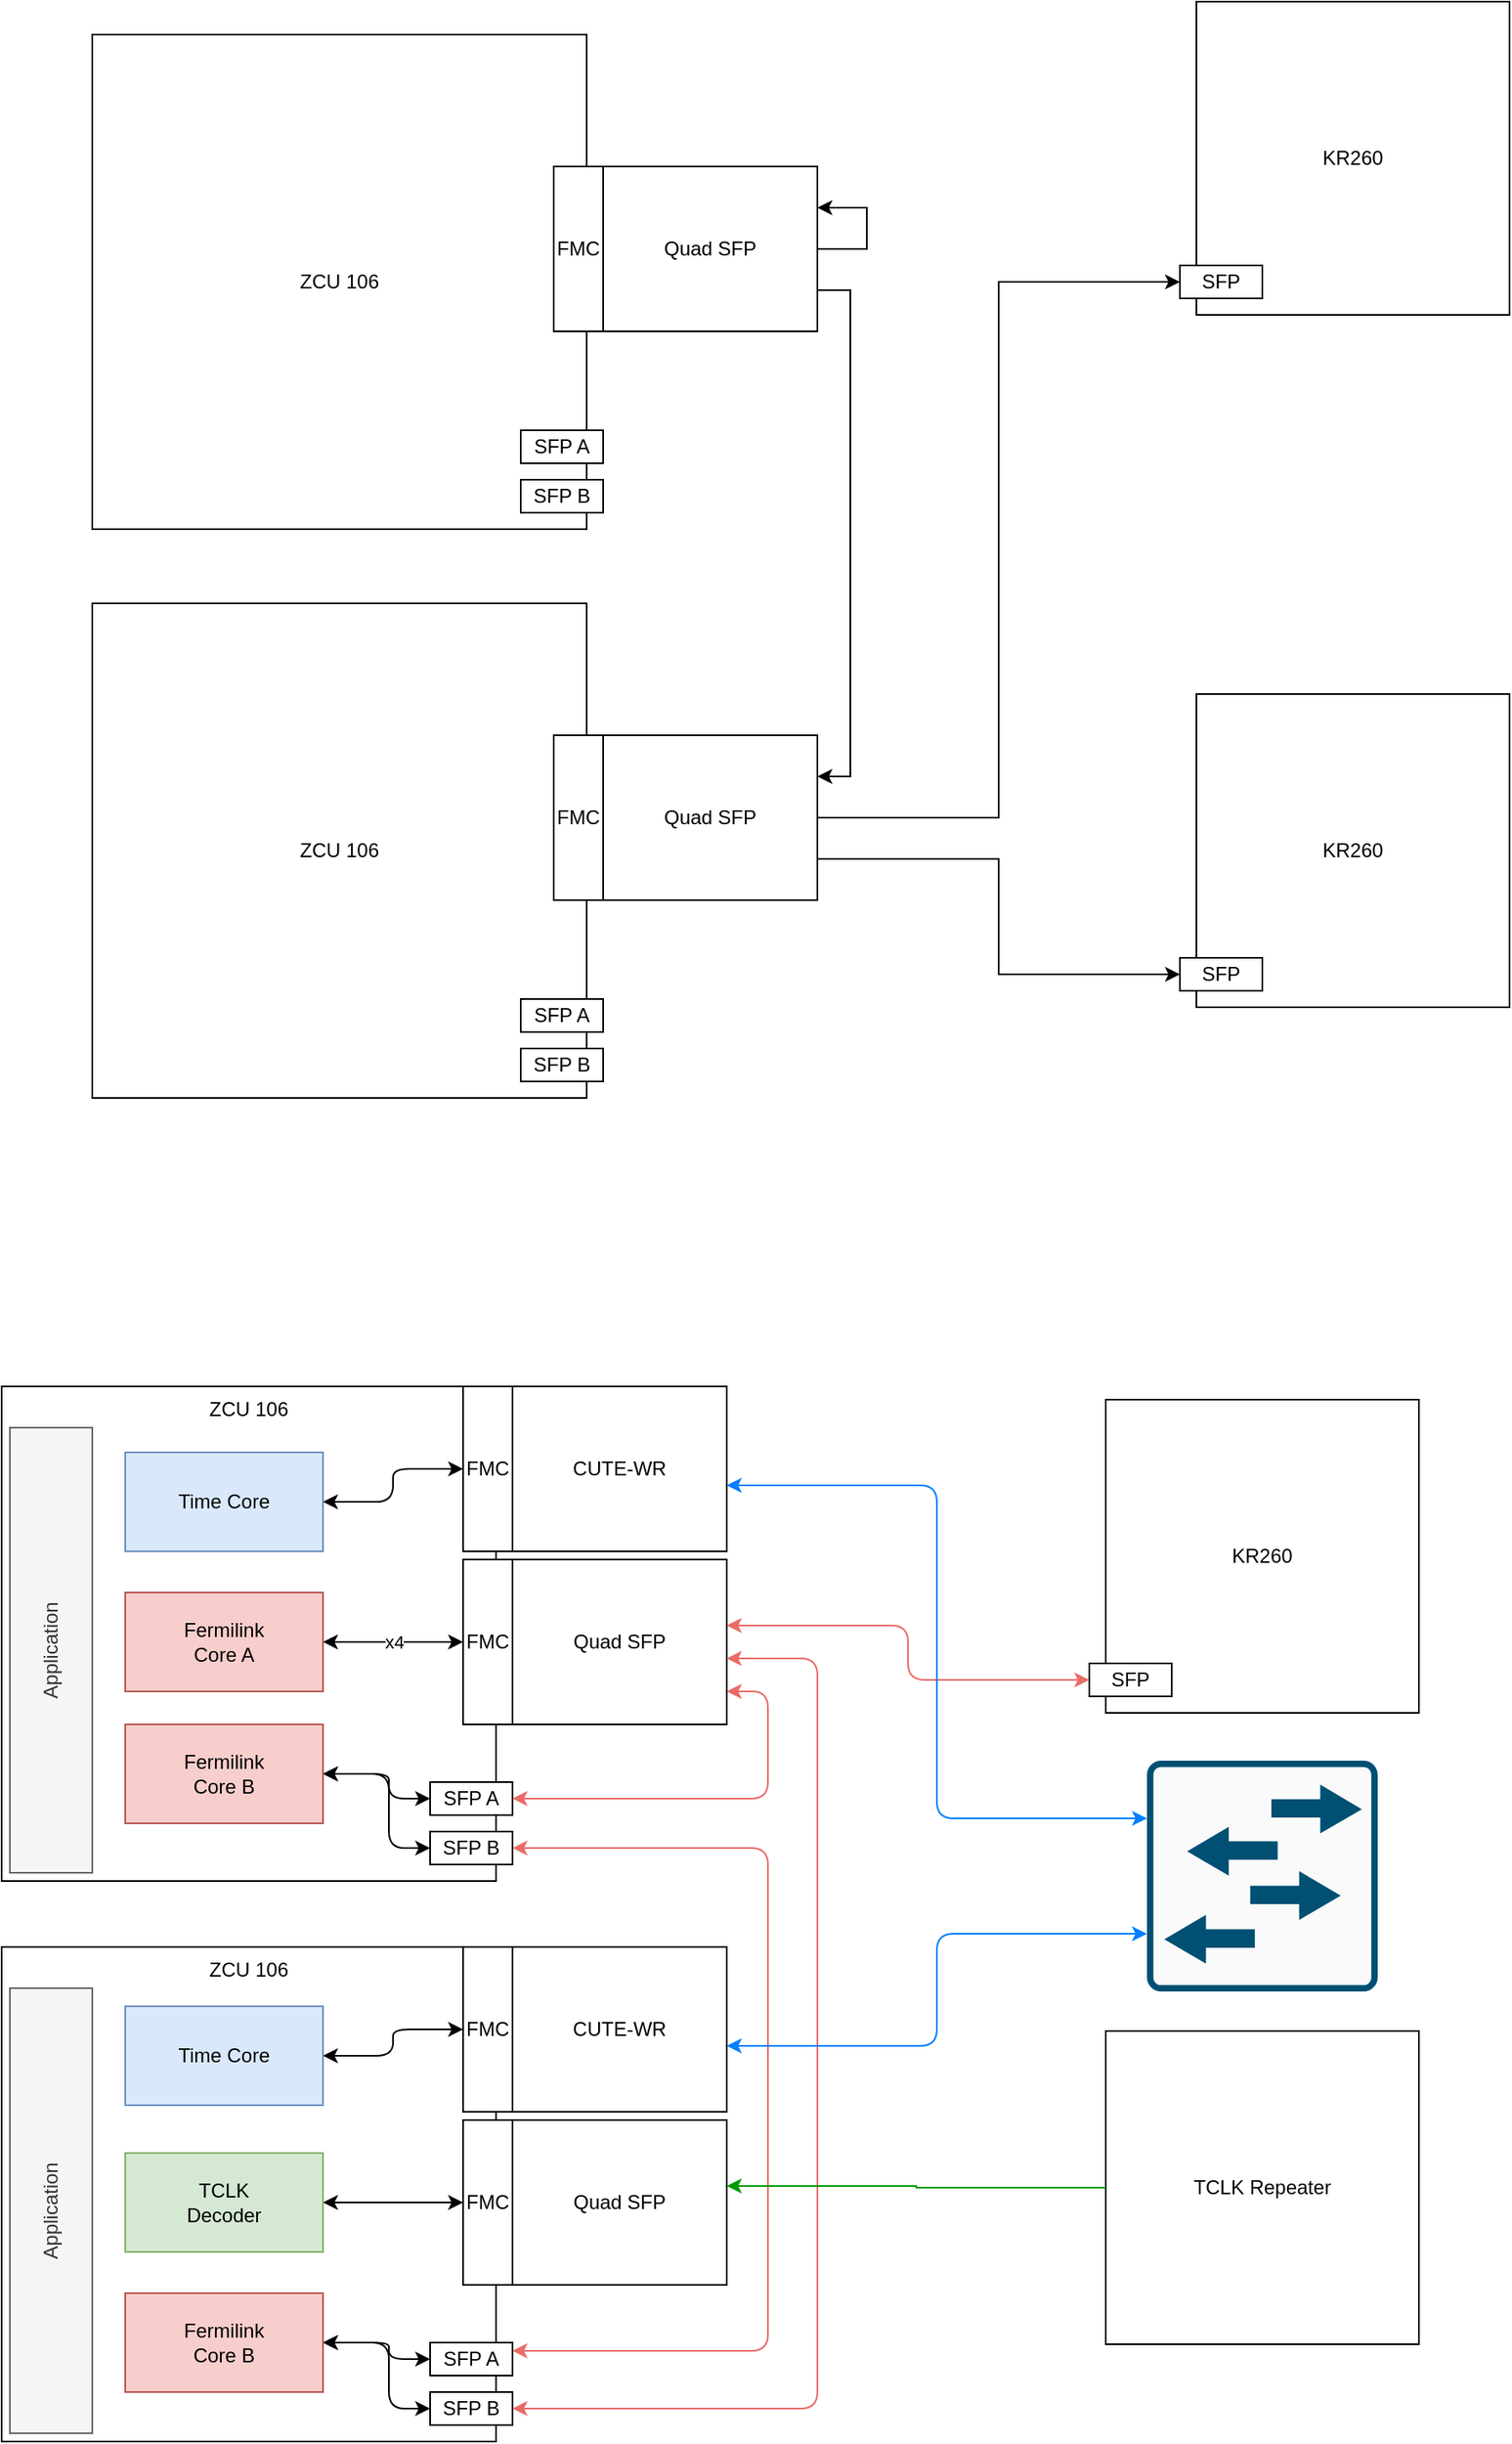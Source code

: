 <mxfile version="25.0.1">
  <diagram name="Page-1" id="jvI7WQe2BfPRNPKZLymE">
    <mxGraphModel dx="1451" dy="833" grid="1" gridSize="10" guides="1" tooltips="1" connect="1" arrows="1" fold="1" page="1" pageScale="1" pageWidth="1100" pageHeight="850" math="0" shadow="0">
      <root>
        <mxCell id="0" />
        <mxCell id="1" parent="0" />
        <mxCell id="HYfJAVfqbej-Mb8aKG6Z-1" value="ZCU 106" style="rounded=0;whiteSpace=wrap;html=1;" vertex="1" parent="1">
          <mxGeometry x="150" y="80" width="300" height="300" as="geometry" />
        </mxCell>
        <mxCell id="HYfJAVfqbej-Mb8aKG6Z-2" value="SFP B" style="rounded=0;whiteSpace=wrap;html=1;" vertex="1" parent="1">
          <mxGeometry x="410" y="350" width="50" height="20" as="geometry" />
        </mxCell>
        <mxCell id="HYfJAVfqbej-Mb8aKG6Z-3" value="SFP A" style="rounded=0;whiteSpace=wrap;html=1;" vertex="1" parent="1">
          <mxGeometry x="410" y="320" width="50" height="20" as="geometry" />
        </mxCell>
        <mxCell id="HYfJAVfqbej-Mb8aKG6Z-4" value="FMC" style="rounded=0;whiteSpace=wrap;html=1;" vertex="1" parent="1">
          <mxGeometry x="430" y="160" width="30" height="100" as="geometry" />
        </mxCell>
        <mxCell id="HYfJAVfqbej-Mb8aKG6Z-20" style="edgeStyle=orthogonalEdgeStyle;rounded=0;orthogonalLoop=1;jettySize=auto;html=1;exitX=1;exitY=0.75;exitDx=0;exitDy=0;entryX=1;entryY=0.25;entryDx=0;entryDy=0;" edge="1" parent="1" source="HYfJAVfqbej-Mb8aKG6Z-5" target="HYfJAVfqbej-Mb8aKG6Z-10">
          <mxGeometry relative="1" as="geometry" />
        </mxCell>
        <mxCell id="HYfJAVfqbej-Mb8aKG6Z-5" value="Quad SFP" style="rounded=0;whiteSpace=wrap;html=1;" vertex="1" parent="1">
          <mxGeometry x="460" y="160" width="130" height="100" as="geometry" />
        </mxCell>
        <mxCell id="HYfJAVfqbej-Mb8aKG6Z-6" value="ZCU 106" style="rounded=0;whiteSpace=wrap;html=1;" vertex="1" parent="1">
          <mxGeometry x="150" y="425" width="300" height="300" as="geometry" />
        </mxCell>
        <mxCell id="HYfJAVfqbej-Mb8aKG6Z-7" value="SFP B" style="rounded=0;whiteSpace=wrap;html=1;" vertex="1" parent="1">
          <mxGeometry x="410" y="695" width="50" height="20" as="geometry" />
        </mxCell>
        <mxCell id="HYfJAVfqbej-Mb8aKG6Z-8" value="SFP A" style="rounded=0;whiteSpace=wrap;html=1;" vertex="1" parent="1">
          <mxGeometry x="410" y="665" width="50" height="20" as="geometry" />
        </mxCell>
        <mxCell id="HYfJAVfqbej-Mb8aKG6Z-9" value="FMC" style="rounded=0;whiteSpace=wrap;html=1;" vertex="1" parent="1">
          <mxGeometry x="430" y="505" width="30" height="100" as="geometry" />
        </mxCell>
        <mxCell id="HYfJAVfqbej-Mb8aKG6Z-23" style="edgeStyle=orthogonalEdgeStyle;rounded=0;orthogonalLoop=1;jettySize=auto;html=1;exitX=1;exitY=0.5;exitDx=0;exitDy=0;entryX=0;entryY=0.5;entryDx=0;entryDy=0;" edge="1" parent="1" source="HYfJAVfqbej-Mb8aKG6Z-10" target="HYfJAVfqbej-Mb8aKG6Z-12">
          <mxGeometry relative="1" as="geometry" />
        </mxCell>
        <mxCell id="HYfJAVfqbej-Mb8aKG6Z-24" style="edgeStyle=orthogonalEdgeStyle;rounded=0;orthogonalLoop=1;jettySize=auto;html=1;exitX=1;exitY=0.75;exitDx=0;exitDy=0;entryX=0;entryY=0.5;entryDx=0;entryDy=0;" edge="1" parent="1" source="HYfJAVfqbej-Mb8aKG6Z-10" target="HYfJAVfqbej-Mb8aKG6Z-15">
          <mxGeometry relative="1" as="geometry" />
        </mxCell>
        <mxCell id="HYfJAVfqbej-Mb8aKG6Z-10" value="Quad SFP" style="rounded=0;whiteSpace=wrap;html=1;" vertex="1" parent="1">
          <mxGeometry x="460" y="505" width="130" height="100" as="geometry" />
        </mxCell>
        <mxCell id="HYfJAVfqbej-Mb8aKG6Z-11" value="KR260" style="rounded=0;whiteSpace=wrap;html=1;" vertex="1" parent="1">
          <mxGeometry x="820" y="60" width="190" height="190" as="geometry" />
        </mxCell>
        <mxCell id="HYfJAVfqbej-Mb8aKG6Z-12" value="SFP" style="rounded=0;whiteSpace=wrap;html=1;" vertex="1" parent="1">
          <mxGeometry x="810" y="220" width="50" height="20" as="geometry" />
        </mxCell>
        <mxCell id="HYfJAVfqbej-Mb8aKG6Z-14" value="KR260" style="rounded=0;whiteSpace=wrap;html=1;" vertex="1" parent="1">
          <mxGeometry x="820" y="480" width="190" height="190" as="geometry" />
        </mxCell>
        <mxCell id="HYfJAVfqbej-Mb8aKG6Z-15" value="SFP" style="rounded=0;whiteSpace=wrap;html=1;" vertex="1" parent="1">
          <mxGeometry x="810" y="640" width="50" height="20" as="geometry" />
        </mxCell>
        <mxCell id="HYfJAVfqbej-Mb8aKG6Z-25" style="edgeStyle=orthogonalEdgeStyle;rounded=0;orthogonalLoop=1;jettySize=auto;html=1;exitX=1;exitY=0.5;exitDx=0;exitDy=0;entryX=1;entryY=0.25;entryDx=0;entryDy=0;" edge="1" parent="1" source="HYfJAVfqbej-Mb8aKG6Z-5" target="HYfJAVfqbej-Mb8aKG6Z-5">
          <mxGeometry relative="1" as="geometry">
            <Array as="points">
              <mxPoint x="620" y="210" />
              <mxPoint x="620" y="185" />
            </Array>
          </mxGeometry>
        </mxCell>
        <mxCell id="HYfJAVfqbej-Mb8aKG6Z-26" value="ZCU 106" style="rounded=0;whiteSpace=wrap;html=1;verticalAlign=top;" vertex="1" parent="1">
          <mxGeometry x="95" y="900" width="300" height="300" as="geometry" />
        </mxCell>
        <mxCell id="HYfJAVfqbej-Mb8aKG6Z-61" style="edgeStyle=orthogonalEdgeStyle;rounded=1;orthogonalLoop=1;jettySize=auto;html=1;exitX=0;exitY=0.5;exitDx=0;exitDy=0;entryX=1;entryY=0.5;entryDx=0;entryDy=0;curved=0;startArrow=classic;startFill=1;" edge="1" parent="1" source="HYfJAVfqbej-Mb8aKG6Z-27" target="HYfJAVfqbej-Mb8aKG6Z-45">
          <mxGeometry relative="1" as="geometry">
            <mxPoint x="290" y="1080.0" as="targetPoint" />
            <Array as="points">
              <mxPoint x="330" y="1180" />
              <mxPoint x="330" y="1135" />
            </Array>
          </mxGeometry>
        </mxCell>
        <mxCell id="HYfJAVfqbej-Mb8aKG6Z-27" value="SFP B" style="rounded=0;whiteSpace=wrap;html=1;" vertex="1" parent="1">
          <mxGeometry x="355" y="1170" width="50" height="20" as="geometry" />
        </mxCell>
        <mxCell id="HYfJAVfqbej-Mb8aKG6Z-54" style="edgeStyle=orthogonalEdgeStyle;rounded=1;orthogonalLoop=1;jettySize=auto;html=1;exitX=1;exitY=0.5;exitDx=0;exitDy=0;entryX=1;entryY=0.25;entryDx=0;entryDy=0;startArrow=classic;startFill=1;curved=0;strokeColor=#EA6B66;" edge="1" parent="1" source="HYfJAVfqbej-Mb8aKG6Z-27" target="HYfJAVfqbej-Mb8aKG6Z-48">
          <mxGeometry relative="1" as="geometry">
            <Array as="points">
              <mxPoint x="560" y="1180" />
              <mxPoint x="560" y="1485" />
            </Array>
          </mxGeometry>
        </mxCell>
        <mxCell id="HYfJAVfqbej-Mb8aKG6Z-60" style="edgeStyle=orthogonalEdgeStyle;rounded=1;orthogonalLoop=1;jettySize=auto;html=1;exitX=0;exitY=0.5;exitDx=0;exitDy=0;entryX=1;entryY=0.5;entryDx=0;entryDy=0;curved=0;startArrow=classic;startFill=1;" edge="1" parent="1" source="HYfJAVfqbej-Mb8aKG6Z-28" target="HYfJAVfqbej-Mb8aKG6Z-45">
          <mxGeometry relative="1" as="geometry">
            <Array as="points">
              <mxPoint x="330" y="1150" />
              <mxPoint x="330" y="1135" />
            </Array>
          </mxGeometry>
        </mxCell>
        <mxCell id="HYfJAVfqbej-Mb8aKG6Z-28" value="SFP A" style="rounded=0;whiteSpace=wrap;html=1;" vertex="1" parent="1">
          <mxGeometry x="355" y="1140" width="50" height="20" as="geometry" />
        </mxCell>
        <mxCell id="HYfJAVfqbej-Mb8aKG6Z-59" value="x4" style="edgeStyle=orthogonalEdgeStyle;rounded=1;orthogonalLoop=1;jettySize=auto;html=1;exitX=0;exitY=0.5;exitDx=0;exitDy=0;entryX=1;entryY=0.5;entryDx=0;entryDy=0;startArrow=classic;startFill=1;curved=0;" edge="1" parent="1" source="HYfJAVfqbej-Mb8aKG6Z-29" target="HYfJAVfqbej-Mb8aKG6Z-44">
          <mxGeometry relative="1" as="geometry" />
        </mxCell>
        <mxCell id="HYfJAVfqbej-Mb8aKG6Z-29" value="FMC" style="rounded=0;whiteSpace=wrap;html=1;" vertex="1" parent="1">
          <mxGeometry x="375" y="1005" width="30" height="100" as="geometry" />
        </mxCell>
        <mxCell id="HYfJAVfqbej-Mb8aKG6Z-53" style="edgeStyle=orthogonalEdgeStyle;rounded=1;orthogonalLoop=1;jettySize=auto;html=1;exitX=1;exitY=0.8;exitDx=0;exitDy=0;exitPerimeter=0;entryX=1;entryY=0.5;entryDx=0;entryDy=0;startArrow=classic;startFill=1;curved=0;strokeColor=#EA6B66;" edge="1" parent="1" source="HYfJAVfqbej-Mb8aKG6Z-31" target="HYfJAVfqbej-Mb8aKG6Z-28">
          <mxGeometry relative="1" as="geometry">
            <Array as="points">
              <mxPoint x="560" y="1085" />
              <mxPoint x="560" y="1150" />
            </Array>
          </mxGeometry>
        </mxCell>
        <mxCell id="HYfJAVfqbej-Mb8aKG6Z-58" style="edgeStyle=orthogonalEdgeStyle;rounded=1;orthogonalLoop=1;jettySize=auto;html=1;exitX=1;exitY=0.4;exitDx=0;exitDy=0;exitPerimeter=0;entryX=0;entryY=0.5;entryDx=0;entryDy=0;startArrow=classic;startFill=1;curved=0;strokeColor=#EA6B66;" edge="1" parent="1" source="HYfJAVfqbej-Mb8aKG6Z-31" target="HYfJAVfqbej-Mb8aKG6Z-40">
          <mxGeometry relative="1" as="geometry" />
        </mxCell>
        <mxCell id="HYfJAVfqbej-Mb8aKG6Z-31" value="Quad SFP" style="rounded=0;whiteSpace=wrap;html=1;points=[[0,0,0,0,0],[0,0.25,0,0,0],[0,0.5,0,0,0],[0,0.75,0,0,0],[0,1,0,0,0],[0.25,0,0,0,0],[0.25,1,0,0,0],[0.5,0,0,0,0],[0.5,1,0,0,0],[0.75,0,0,0,0],[0.75,1,0,0,0],[1,0,0,0,0],[1,0.2,0,0,0],[1,0.4,0,0,0],[1,0.6,0,0,0],[1,0.8,0,0,0],[1,1,0,0,0]];" vertex="1" parent="1">
          <mxGeometry x="405" y="1005" width="130" height="100" as="geometry" />
        </mxCell>
        <mxCell id="HYfJAVfqbej-Mb8aKG6Z-39" value="KR260" style="rounded=0;whiteSpace=wrap;html=1;" vertex="1" parent="1">
          <mxGeometry x="765" y="908" width="190" height="190" as="geometry" />
        </mxCell>
        <mxCell id="HYfJAVfqbej-Mb8aKG6Z-40" value="SFP" style="rounded=0;whiteSpace=wrap;html=1;" vertex="1" parent="1">
          <mxGeometry x="755" y="1068" width="50" height="20" as="geometry" />
        </mxCell>
        <mxCell id="HYfJAVfqbej-Mb8aKG6Z-44" value="Fermilink &lt;br&gt;Core A" style="rounded=0;whiteSpace=wrap;html=1;fillColor=#f8cecc;strokeColor=#b85450;" vertex="1" parent="1">
          <mxGeometry x="170" y="1025" width="120" height="60" as="geometry" />
        </mxCell>
        <mxCell id="HYfJAVfqbej-Mb8aKG6Z-45" value="Fermilink &lt;br&gt;Core B" style="rounded=0;whiteSpace=wrap;html=1;fillColor=#f8cecc;strokeColor=#b85450;" vertex="1" parent="1">
          <mxGeometry x="170" y="1105" width="120" height="60" as="geometry" />
        </mxCell>
        <mxCell id="HYfJAVfqbej-Mb8aKG6Z-46" value="ZCU 106" style="rounded=0;whiteSpace=wrap;html=1;verticalAlign=top;" vertex="1" parent="1">
          <mxGeometry x="95" y="1240" width="300" height="300" as="geometry" />
        </mxCell>
        <mxCell id="HYfJAVfqbej-Mb8aKG6Z-64" style="edgeStyle=orthogonalEdgeStyle;rounded=1;orthogonalLoop=1;jettySize=auto;html=1;exitX=0;exitY=0.5;exitDx=0;exitDy=0;startArrow=classic;startFill=1;curved=0;entryX=1;entryY=0.5;entryDx=0;entryDy=0;" edge="1" parent="1" source="HYfJAVfqbej-Mb8aKG6Z-47" target="HYfJAVfqbej-Mb8aKG6Z-52">
          <mxGeometry relative="1" as="geometry">
            <mxPoint x="290" y="1430" as="targetPoint" />
            <Array as="points">
              <mxPoint x="330" y="1520" />
              <mxPoint x="330" y="1480" />
            </Array>
          </mxGeometry>
        </mxCell>
        <mxCell id="HYfJAVfqbej-Mb8aKG6Z-47" value="SFP B" style="rounded=0;whiteSpace=wrap;html=1;" vertex="1" parent="1">
          <mxGeometry x="355" y="1510" width="50" height="20" as="geometry" />
        </mxCell>
        <mxCell id="HYfJAVfqbej-Mb8aKG6Z-63" style="edgeStyle=orthogonalEdgeStyle;rounded=1;orthogonalLoop=1;jettySize=auto;html=1;exitX=0;exitY=0.5;exitDx=0;exitDy=0;entryX=1;entryY=0.5;entryDx=0;entryDy=0;startArrow=classic;startFill=1;curved=0;" edge="1" parent="1" source="HYfJAVfqbej-Mb8aKG6Z-48" target="HYfJAVfqbej-Mb8aKG6Z-52">
          <mxGeometry relative="1" as="geometry">
            <Array as="points">
              <mxPoint x="330" y="1490" />
              <mxPoint x="330" y="1480" />
            </Array>
          </mxGeometry>
        </mxCell>
        <mxCell id="HYfJAVfqbej-Mb8aKG6Z-48" value="SFP A" style="rounded=0;whiteSpace=wrap;html=1;" vertex="1" parent="1">
          <mxGeometry x="355" y="1480" width="50" height="20" as="geometry" />
        </mxCell>
        <mxCell id="HYfJAVfqbej-Mb8aKG6Z-62" value="" style="edgeStyle=orthogonalEdgeStyle;rounded=1;orthogonalLoop=1;jettySize=auto;html=1;exitX=0;exitY=0.5;exitDx=0;exitDy=0;entryX=1;entryY=0.5;entryDx=0;entryDy=0;startArrow=classic;startFill=1;curved=0;" edge="1" parent="1" source="HYfJAVfqbej-Mb8aKG6Z-49" target="HYfJAVfqbej-Mb8aKG6Z-51">
          <mxGeometry relative="1" as="geometry">
            <mxPoint as="offset" />
          </mxGeometry>
        </mxCell>
        <mxCell id="HYfJAVfqbej-Mb8aKG6Z-49" value="FMC" style="rounded=0;whiteSpace=wrap;html=1;" vertex="1" parent="1">
          <mxGeometry x="375" y="1345" width="30" height="100" as="geometry" />
        </mxCell>
        <mxCell id="HYfJAVfqbej-Mb8aKG6Z-50" value="Quad SFP" style="rounded=0;whiteSpace=wrap;html=1;points=[[0,0,0,0,0],[0,0.25,0,0,0],[0,0.5,0,0,0],[0,0.75,0,0,0],[0,1,0,0,0],[0.25,0,0,0,0],[0.25,1,0,0,0],[0.5,0,0,0,0],[0.5,1,0,0,0],[0.75,0,0,0,0],[0.75,1,0,0,0],[1,0,0,0,0],[1,0.2,0,0,0],[1,0.4,0,0,0],[1,0.6,0,0,0],[1,0.8,0,0,0],[1,1,0,0,0]];" vertex="1" parent="1">
          <mxGeometry x="405" y="1345" width="130" height="100" as="geometry" />
        </mxCell>
        <mxCell id="HYfJAVfqbej-Mb8aKG6Z-51" value="TCLK&lt;br&gt;Decoder" style="rounded=0;whiteSpace=wrap;html=1;fillColor=#d5e8d4;strokeColor=#82b366;" vertex="1" parent="1">
          <mxGeometry x="170" y="1365" width="120" height="60" as="geometry" />
        </mxCell>
        <mxCell id="HYfJAVfqbej-Mb8aKG6Z-52" value="Fermilink &lt;br&gt;Core B" style="rounded=0;whiteSpace=wrap;html=1;fillColor=#f8cecc;strokeColor=#b85450;" vertex="1" parent="1">
          <mxGeometry x="170" y="1450" width="120" height="60" as="geometry" />
        </mxCell>
        <mxCell id="HYfJAVfqbej-Mb8aKG6Z-56" style="edgeStyle=orthogonalEdgeStyle;rounded=1;orthogonalLoop=1;jettySize=auto;html=1;exitX=1;exitY=0.5;exitDx=0;exitDy=0;entryX=1;entryY=0.6;entryDx=0;entryDy=0;entryPerimeter=0;startArrow=classic;startFill=1;curved=0;strokeColor=#EA6B66;" edge="1" parent="1" source="HYfJAVfqbej-Mb8aKG6Z-47" target="HYfJAVfqbej-Mb8aKG6Z-31">
          <mxGeometry relative="1" as="geometry">
            <Array as="points">
              <mxPoint x="590" y="1520" />
              <mxPoint x="590" y="1065" />
            </Array>
          </mxGeometry>
        </mxCell>
        <mxCell id="HYfJAVfqbej-Mb8aKG6Z-65" value="FMC" style="rounded=0;whiteSpace=wrap;html=1;" vertex="1" parent="1">
          <mxGeometry x="375" y="900" width="30" height="100" as="geometry" />
        </mxCell>
        <mxCell id="HYfJAVfqbej-Mb8aKG6Z-66" value="FMC" style="rounded=0;whiteSpace=wrap;html=1;" vertex="1" parent="1">
          <mxGeometry x="375" y="1240" width="30" height="100" as="geometry" />
        </mxCell>
        <mxCell id="HYfJAVfqbej-Mb8aKG6Z-67" value="CUTE-WR" style="rounded=0;whiteSpace=wrap;html=1;points=[[0,0,0,0,0],[0,0.25,0,0,0],[0,0.5,0,0,0],[0,0.75,0,0,0],[0,1,0,0,0],[0.25,0,0,0,0],[0.25,1,0,0,0],[0.5,0,0,0,0],[0.5,1,0,0,0],[0.75,0,0,0,0],[0.75,1,0,0,0],[1,0,0,0,0],[1,0.2,0,0,0],[1,0.4,0,0,0],[1,0.6,0,0,0],[1,0.8,0,0,0],[1,1,0,0,0]];" vertex="1" parent="1">
          <mxGeometry x="405" y="900" width="130" height="100" as="geometry" />
        </mxCell>
        <mxCell id="HYfJAVfqbej-Mb8aKG6Z-68" value="CUTE-WR" style="rounded=0;whiteSpace=wrap;html=1;points=[[0,0,0,0,0],[0,0.25,0,0,0],[0,0.5,0,0,0],[0,0.75,0,0,0],[0,1,0,0,0],[0.25,0,0,0,0],[0.25,1,0,0,0],[0.5,0,0,0,0],[0.5,1,0,0,0],[0.75,0,0,0,0],[0.75,1,0,0,0],[1,0,0,0,0],[1,0.2,0,0,0],[1,0.4,0,0,0],[1,0.6,0,0,0],[1,0.8,0,0,0],[1,1,0,0,0]];" vertex="1" parent="1">
          <mxGeometry x="405" y="1240" width="130" height="100" as="geometry" />
        </mxCell>
        <mxCell id="HYfJAVfqbej-Mb8aKG6Z-71" value="" style="group" vertex="1" connectable="0" parent="1">
          <mxGeometry x="790" y="1127" width="151.5" height="148.17" as="geometry" />
        </mxCell>
        <mxCell id="HYfJAVfqbej-Mb8aKG6Z-69" value="" style="sketch=0;points=[[0.015,0.015,0],[0.985,0.015,0],[0.985,0.985,0],[0.015,0.985,0],[0.25,0,0],[0.5,0,0],[0.75,0,0],[1,0.25,0],[1,0.5,0],[1,0.75,0],[0.75,1,0],[0.5,1,0],[0.25,1,0],[0,0.75,0],[0,0.5,0],[0,0.25,0]];verticalLabelPosition=bottom;html=1;verticalAlign=top;aspect=fixed;align=center;pointerEvents=1;shape=mxgraph.cisco19.rect;prIcon=l2_switch;fillColor=#FAFAFA;strokeColor=#005073;" vertex="1" parent="HYfJAVfqbej-Mb8aKG6Z-71">
          <mxGeometry width="140" height="140" as="geometry" />
        </mxCell>
        <mxCell id="HYfJAVfqbej-Mb8aKG6Z-70" value="" style="shape=image;verticalLabelPosition=bottom;labelBackgroundColor=default;verticalAlign=top;aspect=fixed;imageAspect=0;image=https://white-rabbit.web.cern.ch/images/WRlogo-original.jpg;" vertex="1" parent="HYfJAVfqbej-Mb8aKG6Z-71">
          <mxGeometry x="98.51" y="100" width="52.99" height="48.17" as="geometry" />
        </mxCell>
        <mxCell id="HYfJAVfqbej-Mb8aKG6Z-72" style="edgeStyle=orthogonalEdgeStyle;rounded=1;orthogonalLoop=1;jettySize=auto;html=1;exitX=1;exitY=0.6;exitDx=0;exitDy=0;exitPerimeter=0;entryX=0;entryY=0.75;entryDx=0;entryDy=0;entryPerimeter=0;curved=0;startArrow=classic;startFill=1;strokeColor=#007FFF;" edge="1" parent="1" source="HYfJAVfqbej-Mb8aKG6Z-68" target="HYfJAVfqbej-Mb8aKG6Z-69">
          <mxGeometry relative="1" as="geometry" />
        </mxCell>
        <mxCell id="HYfJAVfqbej-Mb8aKG6Z-73" style="edgeStyle=orthogonalEdgeStyle;rounded=1;orthogonalLoop=1;jettySize=auto;html=1;exitX=1;exitY=0.6;exitDx=0;exitDy=0;exitPerimeter=0;entryX=0;entryY=0.25;entryDx=0;entryDy=0;entryPerimeter=0;curved=0;startArrow=classic;startFill=1;strokeColor=#007FFF;" edge="1" parent="1" source="HYfJAVfqbej-Mb8aKG6Z-67" target="HYfJAVfqbej-Mb8aKG6Z-69">
          <mxGeometry relative="1" as="geometry" />
        </mxCell>
        <mxCell id="HYfJAVfqbej-Mb8aKG6Z-74" value="TCLK Repeater" style="rounded=0;whiteSpace=wrap;html=1;" vertex="1" parent="1">
          <mxGeometry x="765" y="1291" width="190" height="190" as="geometry" />
        </mxCell>
        <mxCell id="HYfJAVfqbej-Mb8aKG6Z-75" style="edgeStyle=orthogonalEdgeStyle;rounded=0;orthogonalLoop=1;jettySize=auto;html=1;exitX=0;exitY=0.5;exitDx=0;exitDy=0;entryX=1;entryY=0.4;entryDx=0;entryDy=0;entryPerimeter=0;strokeColor=#009900;" edge="1" parent="1" source="HYfJAVfqbej-Mb8aKG6Z-74" target="HYfJAVfqbej-Mb8aKG6Z-50">
          <mxGeometry relative="1" as="geometry" />
        </mxCell>
        <mxCell id="HYfJAVfqbej-Mb8aKG6Z-79" value="Application" style="rounded=0;whiteSpace=wrap;html=1;rotation=-90;fillColor=#f5f5f5;fontColor=#333333;strokeColor=#666666;" vertex="1" parent="1">
          <mxGeometry x="-10" y="1035" width="270" height="50" as="geometry" />
        </mxCell>
        <mxCell id="HYfJAVfqbej-Mb8aKG6Z-80" value="Application" style="rounded=0;whiteSpace=wrap;html=1;rotation=-90;fillColor=#f5f5f5;fontColor=#333333;strokeColor=#666666;" vertex="1" parent="1">
          <mxGeometry x="-10" y="1375" width="270" height="50" as="geometry" />
        </mxCell>
        <mxCell id="HYfJAVfqbej-Mb8aKG6Z-82" style="edgeStyle=orthogonalEdgeStyle;rounded=1;orthogonalLoop=1;jettySize=auto;html=1;exitX=1;exitY=0.5;exitDx=0;exitDy=0;entryX=0;entryY=0.5;entryDx=0;entryDy=0;startArrow=classic;startFill=1;curved=0;" edge="1" parent="1" source="HYfJAVfqbej-Mb8aKG6Z-81" target="HYfJAVfqbej-Mb8aKG6Z-65">
          <mxGeometry relative="1" as="geometry" />
        </mxCell>
        <mxCell id="HYfJAVfqbej-Mb8aKG6Z-81" value="Time Core" style="rounded=0;whiteSpace=wrap;html=1;fillColor=#dae8fc;strokeColor=#6c8ebf;" vertex="1" parent="1">
          <mxGeometry x="170" y="940" width="120" height="60" as="geometry" />
        </mxCell>
        <mxCell id="HYfJAVfqbej-Mb8aKG6Z-84" style="edgeStyle=orthogonalEdgeStyle;rounded=1;orthogonalLoop=1;jettySize=auto;html=1;exitX=1;exitY=0.5;exitDx=0;exitDy=0;entryX=0;entryY=0.5;entryDx=0;entryDy=0;fillColor=#dae8fc;strokeColor=#000000;curved=0;startArrow=classic;startFill=1;" edge="1" parent="1" source="HYfJAVfqbej-Mb8aKG6Z-83" target="HYfJAVfqbej-Mb8aKG6Z-66">
          <mxGeometry relative="1" as="geometry" />
        </mxCell>
        <mxCell id="HYfJAVfqbej-Mb8aKG6Z-83" value="Time Core" style="rounded=0;whiteSpace=wrap;html=1;fillColor=#dae8fc;strokeColor=#6c8ebf;" vertex="1" parent="1">
          <mxGeometry x="170" y="1276" width="120" height="60" as="geometry" />
        </mxCell>
      </root>
    </mxGraphModel>
  </diagram>
</mxfile>
